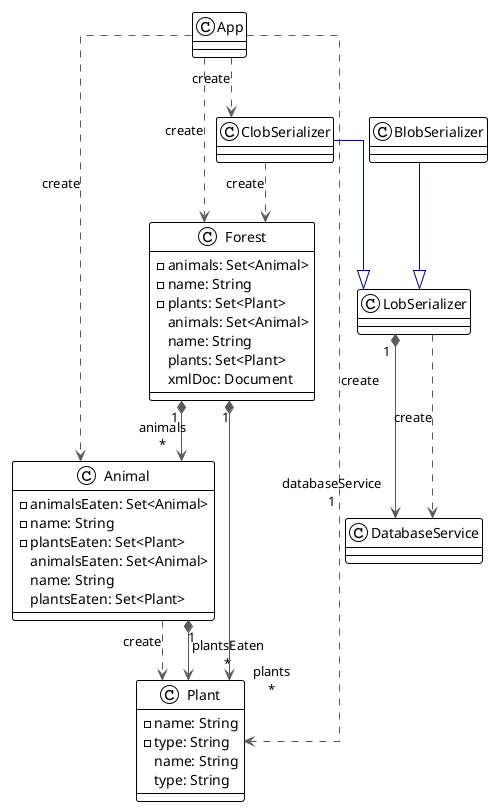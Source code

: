 @startuml

!theme plain
top to bottom direction
skinparam linetype ortho

class Animal {
  - animalsEaten: Set<Animal>
  - name: String
  - plantsEaten: Set<Plant>
   animalsEaten: Set<Animal>
   name: String
   plantsEaten: Set<Plant>
}
class App
class BlobSerializer
class ClobSerializer
class DatabaseService
class Forest {
  - animals: Set<Animal>
  - name: String
  - plants: Set<Plant>
   animals: Set<Animal>
   name: String
   plants: Set<Plant>
   xmlDoc: Document
}
class LobSerializer
class Plant {
  - name: String
  - type: String
   name: String
   type: String
}

Animal           -[#595959,dashed]->  Plant           : "«create»"
Animal          "1" *-[#595959,plain]-> "plantsEaten\n*" Plant
App              -[#595959,dashed]->  Animal          : "«create»"
App              -[#595959,dashed]->  ClobSerializer  : "«create»"
App              -[#595959,dashed]->  Forest          : "«create»"
App              -[#595959,dashed]->  Plant           : "«create»"
BlobSerializer   -[#000082,plain]-^  LobSerializer
ClobSerializer   -[#595959,dashed]->  Forest          : "«create»"
ClobSerializer   -[#000082,plain]-^  LobSerializer
Forest          "1" *-[#595959,plain]-> "animals\n*" Animal
Forest          "1" *-[#595959,plain]-> "plants\n*" Plant
LobSerializer   "1" *-[#595959,plain]-> "databaseService\n1" DatabaseService
LobSerializer    -[#595959,dashed]->  DatabaseService : "«create»"
@enduml
